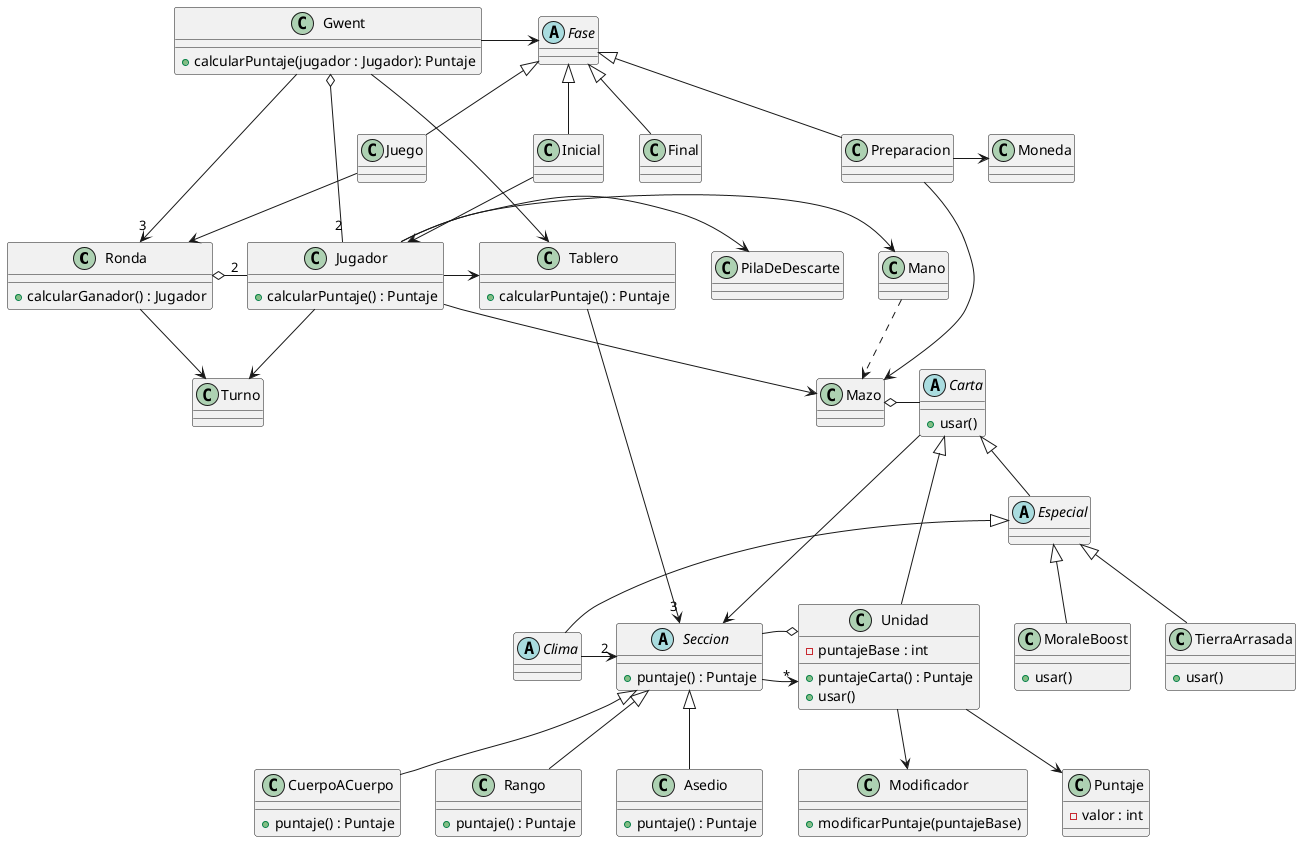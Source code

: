 @startuml

Ronda o- "2"Jugador
Gwent o- "2" Jugador
Gwent -> "3" Ronda
Gwent -> Tablero
Gwent -> Fase
Fase <|-- Inicial
Fase <|-- Preparacion
Fase <|-- Juego
Fase <|-- Final
Juego --> Ronda
Inicial --> Jugador
Preparacion -> Mazo
Preparacion -> Moneda
Ronda --> Turno
Jugador -> Mazo
Jugador -> Turno
Jugador -> Tablero
Jugador -> Mano
Mano ..> Mazo

Mazo o- Carta

Carta <|-- Unidad
Carta <|-- Especial
Carta -> Seccion

Tablero -> "3" Seccion
Seccion <|-- CuerpoACuerpo
Seccion <|-- Rango
Seccion <|-- Asedio
Seccion -> "*" Unidad
Unidad --> Puntaje
Unidad --> Modificador
Unidad o-- Seccion
Especial <|-- TierraArrasada
Especial <|-- MoraleBoost
Especial <|-- Clima

Clima -> "2"Seccion

Jugador -> PilaDeDescarte

abstract class Fase
class Inicial
class Preparacion
class Juego

class Ronda {
+calcularGanador() : Jugador
}
abstract class Carta {
+usar()
}
class Jugador {
+calcularPuntaje() : Puntaje
}
class Tablero {
+calcularPuntaje() : Puntaje
}
class Mazo
class Gwent {
+calcularPuntaje(jugador : Jugador): Puntaje
}

abstract class Especial {

}
class Unidad {
-puntajeBase : int
+puntajeCarta() : Puntaje
+usar()
}
abstract class Seccion {
+puntaje() : Puntaje
}
class CuerpoACuerpo {
+puntaje() : Puntaje
}
class Rango {
+puntaje() : Puntaje
}
class Asedio {
+puntaje() : Puntaje
}
class Modificador {
+modificarPuntaje(puntajeBase)
}
class TierraArrasada {
+usar()
}
class MoraleBoost {
+usar()
}
abstract class Clima {
}


class Puntaje {
-valor : int

}
class Moneda
class Turno
class PilaDeDescarte



@enduml

